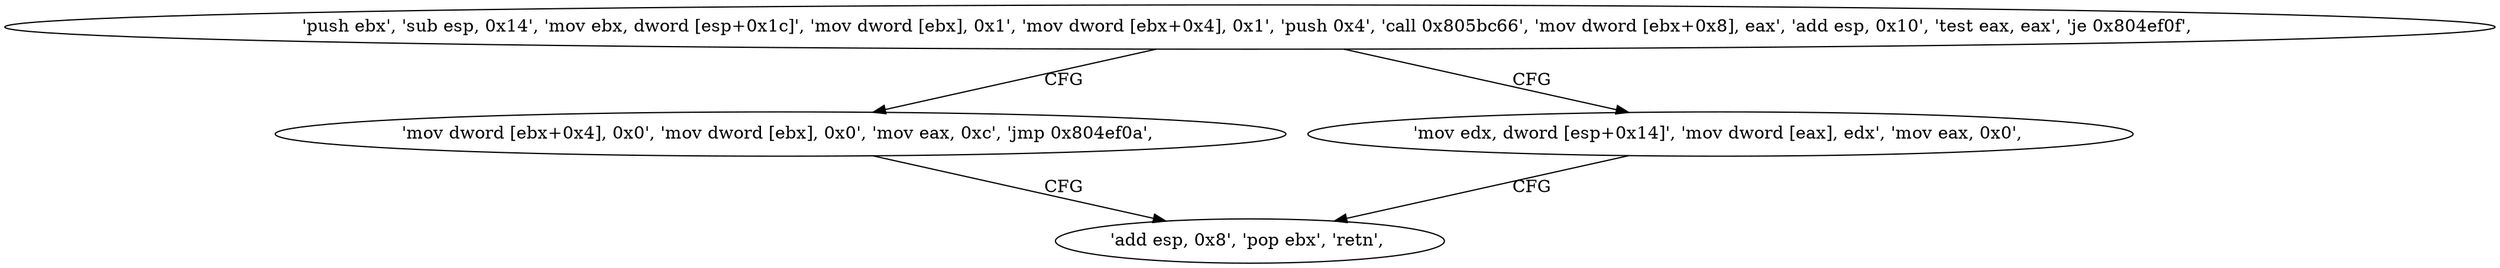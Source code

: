 digraph "func" {
"134541017" [label = "'push ebx', 'sub esp, 0x14', 'mov ebx, dword [esp+0x1c]', 'mov dword [ebx], 0x1', 'mov dword [ebx+0x4], 0x1', 'push 0x4', 'call 0x805bc66', 'mov dword [ebx+0x8], eax', 'add esp, 0x10', 'test eax, eax', 'je 0x804ef0f', " ]
"134541071" [label = "'mov dword [ebx+0x4], 0x0', 'mov dword [ebx], 0x0', 'mov eax, 0xc', 'jmp 0x804ef0a', " ]
"134541055" [label = "'mov edx, dword [esp+0x14]', 'mov dword [eax], edx', 'mov eax, 0x0', " ]
"134541066" [label = "'add esp, 0x8', 'pop ebx', 'retn', " ]
"134541017" -> "134541071" [ label = "CFG" ]
"134541017" -> "134541055" [ label = "CFG" ]
"134541071" -> "134541066" [ label = "CFG" ]
"134541055" -> "134541066" [ label = "CFG" ]
}
